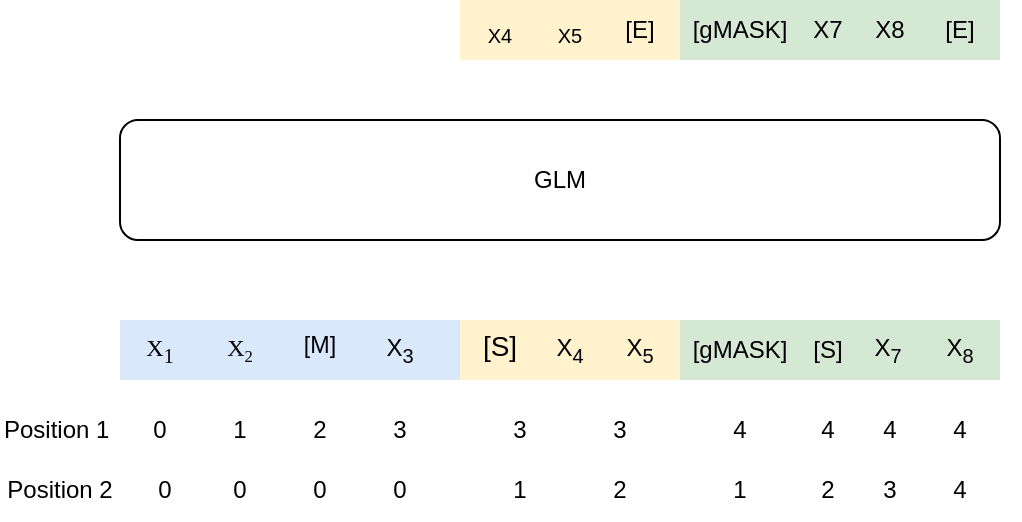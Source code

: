 <mxfile version="21.5.2" type="github">
  <diagram name="第 1 页" id="CgU7UgRMsTkbMQMuWX5E">
    <mxGraphModel dx="1562" dy="840" grid="1" gridSize="10" guides="1" tooltips="1" connect="1" arrows="1" fold="1" page="1" pageScale="1" pageWidth="827" pageHeight="550" math="0" shadow="0">
      <root>
        <mxCell id="0" />
        <mxCell id="1" parent="0" />
        <mxCell id="7GZUmNrW7w7j3KrRRJnY-17" value="" style="rounded=0;whiteSpace=wrap;html=1;fillColor=#d5e8d4;strokeColor=none;" vertex="1" parent="1">
          <mxGeometry x="340" y="200" width="160" height="30" as="geometry" />
        </mxCell>
        <mxCell id="7GZUmNrW7w7j3KrRRJnY-16" value="" style="rounded=0;whiteSpace=wrap;html=1;fillColor=#fff2cc;strokeColor=none;" vertex="1" parent="1">
          <mxGeometry x="230" y="200" width="110" height="30" as="geometry" />
        </mxCell>
        <mxCell id="7GZUmNrW7w7j3KrRRJnY-12" value="" style="rounded=0;whiteSpace=wrap;html=1;fillColor=#dae8fc;strokeColor=none;" vertex="1" parent="1">
          <mxGeometry x="60" y="200" width="170" height="30" as="geometry" />
        </mxCell>
        <mxCell id="7GZUmNrW7w7j3KrRRJnY-1" value="&lt;font face=&quot;Times New Roman&quot;&gt;X&lt;sub&gt;1&lt;/sub&gt;&lt;/font&gt;" style="text;html=1;strokeColor=none;fillColor=none;align=center;verticalAlign=middle;whiteSpace=wrap;rounded=0;" vertex="1" parent="1">
          <mxGeometry x="50" y="200" width="60" height="30" as="geometry" />
        </mxCell>
        <mxCell id="7GZUmNrW7w7j3KrRRJnY-2" value="&lt;font face=&quot;Times New Roman&quot;&gt;X&lt;span style=&quot;font-size: 10px;&quot;&gt;&lt;sub&gt;2&lt;/sub&gt;&lt;/span&gt;&lt;/font&gt;" style="text;html=1;strokeColor=none;fillColor=none;align=center;verticalAlign=middle;whiteSpace=wrap;rounded=0;" vertex="1" parent="1">
          <mxGeometry x="90" y="200" width="60" height="30" as="geometry" />
        </mxCell>
        <mxCell id="7GZUmNrW7w7j3KrRRJnY-3" value="&lt;font style=&quot;font-size: 14px;&quot;&gt;&lt;sup style=&quot;&quot;&gt;[M]&lt;/sup&gt;&lt;/font&gt;" style="text;html=1;strokeColor=none;fillColor=none;align=center;verticalAlign=middle;whiteSpace=wrap;rounded=0;" vertex="1" parent="1">
          <mxGeometry x="130" y="200" width="60" height="30" as="geometry" />
        </mxCell>
        <mxCell id="7GZUmNrW7w7j3KrRRJnY-4" value="X&lt;sub&gt;3&lt;/sub&gt;" style="text;html=1;strokeColor=none;fillColor=none;align=center;verticalAlign=middle;whiteSpace=wrap;rounded=0;" vertex="1" parent="1">
          <mxGeometry x="170" y="200" width="60" height="30" as="geometry" />
        </mxCell>
        <mxCell id="7GZUmNrW7w7j3KrRRJnY-5" value="X&lt;sub&gt;4&lt;/sub&gt;" style="text;html=1;strokeColor=none;fillColor=none;align=center;verticalAlign=middle;whiteSpace=wrap;rounded=0;rotation=0;" vertex="1" parent="1">
          <mxGeometry x="255" y="200" width="60" height="30" as="geometry" />
        </mxCell>
        <mxCell id="7GZUmNrW7w7j3KrRRJnY-6" value="X&lt;sub&gt;5&lt;/sub&gt;" style="text;html=1;strokeColor=none;fillColor=none;align=center;verticalAlign=middle;whiteSpace=wrap;rounded=0;" vertex="1" parent="1">
          <mxGeometry x="290" y="200" width="60" height="30" as="geometry" />
        </mxCell>
        <mxCell id="7GZUmNrW7w7j3KrRRJnY-7" value="[gMASK]" style="text;html=1;strokeColor=none;fillColor=none;align=center;verticalAlign=middle;whiteSpace=wrap;rounded=0;" vertex="1" parent="1">
          <mxGeometry x="340" y="200" width="60" height="30" as="geometry" />
        </mxCell>
        <mxCell id="7GZUmNrW7w7j3KrRRJnY-8" value="[S]" style="text;html=1;strokeColor=none;fillColor=none;align=center;verticalAlign=middle;whiteSpace=wrap;rounded=0;" vertex="1" parent="1">
          <mxGeometry x="384" y="200" width="60" height="30" as="geometry" />
        </mxCell>
        <mxCell id="7GZUmNrW7w7j3KrRRJnY-18" value="GLM" style="rounded=1;whiteSpace=wrap;html=1;" vertex="1" parent="1">
          <mxGeometry x="60" y="100" width="440" height="60" as="geometry" />
        </mxCell>
        <mxCell id="7GZUmNrW7w7j3KrRRJnY-19" value="Position 1&amp;nbsp;" style="text;html=1;strokeColor=none;fillColor=none;align=center;verticalAlign=middle;whiteSpace=wrap;rounded=0;" vertex="1" parent="1">
          <mxGeometry y="240" width="60" height="30" as="geometry" />
        </mxCell>
        <mxCell id="7GZUmNrW7w7j3KrRRJnY-20" value="0" style="text;html=1;strokeColor=none;fillColor=none;align=center;verticalAlign=middle;whiteSpace=wrap;rounded=0;" vertex="1" parent="1">
          <mxGeometry x="65" y="240" width="30" height="30" as="geometry" />
        </mxCell>
        <mxCell id="7GZUmNrW7w7j3KrRRJnY-21" value="1" style="text;html=1;strokeColor=none;fillColor=none;align=center;verticalAlign=middle;whiteSpace=wrap;rounded=0;" vertex="1" parent="1">
          <mxGeometry x="105" y="240" width="30" height="30" as="geometry" />
        </mxCell>
        <mxCell id="7GZUmNrW7w7j3KrRRJnY-22" value="2" style="text;html=1;strokeColor=none;fillColor=none;align=center;verticalAlign=middle;whiteSpace=wrap;rounded=0;" vertex="1" parent="1">
          <mxGeometry x="145" y="240" width="30" height="30" as="geometry" />
        </mxCell>
        <mxCell id="7GZUmNrW7w7j3KrRRJnY-23" value="3" style="text;html=1;strokeColor=none;fillColor=none;align=center;verticalAlign=middle;whiteSpace=wrap;rounded=0;" vertex="1" parent="1">
          <mxGeometry x="185" y="240" width="30" height="30" as="geometry" />
        </mxCell>
        <mxCell id="7GZUmNrW7w7j3KrRRJnY-24" value="3" style="text;html=1;strokeColor=none;fillColor=none;align=center;verticalAlign=middle;whiteSpace=wrap;rounded=0;" vertex="1" parent="1">
          <mxGeometry x="245" y="240" width="30" height="30" as="geometry" />
        </mxCell>
        <mxCell id="7GZUmNrW7w7j3KrRRJnY-25" value="3" style="text;html=1;strokeColor=none;fillColor=none;align=center;verticalAlign=middle;whiteSpace=wrap;rounded=0;" vertex="1" parent="1">
          <mxGeometry x="295" y="240" width="30" height="30" as="geometry" />
        </mxCell>
        <mxCell id="7GZUmNrW7w7j3KrRRJnY-26" value="4" style="text;html=1;strokeColor=none;fillColor=none;align=center;verticalAlign=middle;whiteSpace=wrap;rounded=0;" vertex="1" parent="1">
          <mxGeometry x="355" y="240" width="30" height="30" as="geometry" />
        </mxCell>
        <mxCell id="7GZUmNrW7w7j3KrRRJnY-27" value="4" style="text;html=1;strokeColor=none;fillColor=none;align=center;verticalAlign=middle;whiteSpace=wrap;rounded=0;" vertex="1" parent="1">
          <mxGeometry x="398.5" y="240" width="30" height="30" as="geometry" />
        </mxCell>
        <mxCell id="7GZUmNrW7w7j3KrRRJnY-30" value="4" style="text;html=1;strokeColor=none;fillColor=none;align=center;verticalAlign=middle;whiteSpace=wrap;rounded=0;" vertex="1" parent="1">
          <mxGeometry x="430" y="240" width="30" height="30" as="geometry" />
        </mxCell>
        <mxCell id="7GZUmNrW7w7j3KrRRJnY-31" value="Position 2" style="text;html=1;strokeColor=none;fillColor=none;align=center;verticalAlign=middle;whiteSpace=wrap;rounded=0;" vertex="1" parent="1">
          <mxGeometry y="270" width="60" height="30" as="geometry" />
        </mxCell>
        <mxCell id="7GZUmNrW7w7j3KrRRJnY-32" value="0" style="text;html=1;strokeColor=none;fillColor=none;align=center;verticalAlign=middle;whiteSpace=wrap;rounded=0;" vertex="1" parent="1">
          <mxGeometry x="70" y="270" width="25" height="30" as="geometry" />
        </mxCell>
        <mxCell id="7GZUmNrW7w7j3KrRRJnY-33" value="0" style="text;html=1;strokeColor=none;fillColor=none;align=center;verticalAlign=middle;whiteSpace=wrap;rounded=0;" vertex="1" parent="1">
          <mxGeometry x="105" y="270" width="30" height="30" as="geometry" />
        </mxCell>
        <mxCell id="7GZUmNrW7w7j3KrRRJnY-34" value="0" style="text;html=1;strokeColor=none;fillColor=none;align=center;verticalAlign=middle;whiteSpace=wrap;rounded=0;" vertex="1" parent="1">
          <mxGeometry x="145" y="270" width="30" height="30" as="geometry" />
        </mxCell>
        <mxCell id="7GZUmNrW7w7j3KrRRJnY-35" value="0" style="text;html=1;strokeColor=none;fillColor=none;align=center;verticalAlign=middle;whiteSpace=wrap;rounded=0;" vertex="1" parent="1">
          <mxGeometry x="185" y="270" width="30" height="30" as="geometry" />
        </mxCell>
        <mxCell id="7GZUmNrW7w7j3KrRRJnY-36" value="1" style="text;html=1;strokeColor=none;fillColor=none;align=center;verticalAlign=middle;whiteSpace=wrap;rounded=0;" vertex="1" parent="1">
          <mxGeometry x="245" y="270" width="30" height="30" as="geometry" />
        </mxCell>
        <mxCell id="7GZUmNrW7w7j3KrRRJnY-37" value="2" style="text;html=1;strokeColor=none;fillColor=none;align=center;verticalAlign=middle;whiteSpace=wrap;rounded=0;" vertex="1" parent="1">
          <mxGeometry x="295" y="270" width="30" height="30" as="geometry" />
        </mxCell>
        <mxCell id="7GZUmNrW7w7j3KrRRJnY-38" value="1" style="text;html=1;strokeColor=none;fillColor=none;align=center;verticalAlign=middle;whiteSpace=wrap;rounded=0;" vertex="1" parent="1">
          <mxGeometry x="355" y="270" width="30" height="30" as="geometry" />
        </mxCell>
        <mxCell id="7GZUmNrW7w7j3KrRRJnY-39" value="2" style="text;html=1;strokeColor=none;fillColor=none;align=center;verticalAlign=middle;whiteSpace=wrap;rounded=0;" vertex="1" parent="1">
          <mxGeometry x="398.5" y="270" width="30" height="30" as="geometry" />
        </mxCell>
        <mxCell id="7GZUmNrW7w7j3KrRRJnY-40" value="3" style="text;html=1;strokeColor=none;fillColor=none;align=center;verticalAlign=middle;whiteSpace=wrap;rounded=0;" vertex="1" parent="1">
          <mxGeometry x="430" y="270" width="30" height="30" as="geometry" />
        </mxCell>
        <mxCell id="7GZUmNrW7w7j3KrRRJnY-41" value="&lt;sup&gt;&lt;font style=&quot;font-size: 14px;&quot;&gt;[S]&lt;/font&gt;&lt;/sup&gt;" style="text;html=1;strokeColor=none;fillColor=none;align=center;verticalAlign=middle;whiteSpace=wrap;rounded=0;rotation=0;" vertex="1" parent="1">
          <mxGeometry x="220" y="200" width="60" height="30" as="geometry" />
        </mxCell>
        <mxCell id="7GZUmNrW7w7j3KrRRJnY-42" value="X&lt;sub&gt;7&lt;/sub&gt;" style="text;html=1;strokeColor=none;fillColor=none;align=center;verticalAlign=middle;whiteSpace=wrap;rounded=0;" vertex="1" parent="1">
          <mxGeometry x="414" y="200" width="60" height="30" as="geometry" />
        </mxCell>
        <mxCell id="7GZUmNrW7w7j3KrRRJnY-43" value="X&lt;sub&gt;8&lt;/sub&gt;" style="text;html=1;strokeColor=none;fillColor=none;align=center;verticalAlign=middle;whiteSpace=wrap;rounded=0;" vertex="1" parent="1">
          <mxGeometry x="450" y="200" width="60" height="30" as="geometry" />
        </mxCell>
        <mxCell id="7GZUmNrW7w7j3KrRRJnY-44" value="4" style="text;html=1;strokeColor=none;fillColor=none;align=center;verticalAlign=middle;whiteSpace=wrap;rounded=0;" vertex="1" parent="1">
          <mxGeometry x="465" y="245" width="30" height="20" as="geometry" />
        </mxCell>
        <mxCell id="7GZUmNrW7w7j3KrRRJnY-45" value="4" style="text;html=1;strokeColor=none;fillColor=none;align=center;verticalAlign=middle;whiteSpace=wrap;rounded=0;" vertex="1" parent="1">
          <mxGeometry x="465" y="270" width="30" height="30" as="geometry" />
        </mxCell>
        <mxCell id="7GZUmNrW7w7j3KrRRJnY-46" value="" style="rounded=0;whiteSpace=wrap;html=1;fillColor=#d5e8d4;strokeColor=none;" vertex="1" parent="1">
          <mxGeometry x="340" y="40" width="160" height="30" as="geometry" />
        </mxCell>
        <mxCell id="7GZUmNrW7w7j3KrRRJnY-47" value="" style="rounded=0;whiteSpace=wrap;html=1;fillColor=#fff2cc;strokeColor=none;" vertex="1" parent="1">
          <mxGeometry x="230" y="40" width="110" height="30" as="geometry" />
        </mxCell>
        <mxCell id="7GZUmNrW7w7j3KrRRJnY-48" value="&lt;sub&gt;X5&lt;/sub&gt;" style="text;html=1;strokeColor=none;fillColor=none;align=center;verticalAlign=middle;whiteSpace=wrap;rounded=0;rotation=0;" vertex="1" parent="1">
          <mxGeometry x="255" y="40" width="60" height="30" as="geometry" />
        </mxCell>
        <mxCell id="7GZUmNrW7w7j3KrRRJnY-49" value="[E]" style="text;html=1;strokeColor=none;fillColor=none;align=center;verticalAlign=middle;whiteSpace=wrap;rounded=0;" vertex="1" parent="1">
          <mxGeometry x="290" y="40" width="60" height="30" as="geometry" />
        </mxCell>
        <mxCell id="7GZUmNrW7w7j3KrRRJnY-50" value="[gMASK]" style="text;html=1;strokeColor=none;fillColor=none;align=center;verticalAlign=middle;whiteSpace=wrap;rounded=0;" vertex="1" parent="1">
          <mxGeometry x="340" y="40" width="60" height="30" as="geometry" />
        </mxCell>
        <mxCell id="7GZUmNrW7w7j3KrRRJnY-51" value="X7" style="text;html=1;strokeColor=none;fillColor=none;align=center;verticalAlign=middle;whiteSpace=wrap;rounded=0;" vertex="1" parent="1">
          <mxGeometry x="384" y="40" width="60" height="30" as="geometry" />
        </mxCell>
        <mxCell id="7GZUmNrW7w7j3KrRRJnY-52" value="&lt;font style=&quot;font-size: 12px;&quot;&gt;&lt;sub&gt;X4&lt;/sub&gt;&lt;/font&gt;" style="text;html=1;strokeColor=none;fillColor=none;align=center;verticalAlign=middle;whiteSpace=wrap;rounded=0;rotation=0;" vertex="1" parent="1">
          <mxGeometry x="220" y="40" width="60" height="30" as="geometry" />
        </mxCell>
        <mxCell id="7GZUmNrW7w7j3KrRRJnY-53" value="X8" style="text;html=1;strokeColor=none;fillColor=none;align=center;verticalAlign=middle;whiteSpace=wrap;rounded=0;" vertex="1" parent="1">
          <mxGeometry x="415" y="40" width="60" height="30" as="geometry" />
        </mxCell>
        <mxCell id="7GZUmNrW7w7j3KrRRJnY-54" value="[E]" style="text;html=1;strokeColor=none;fillColor=none;align=center;verticalAlign=middle;whiteSpace=wrap;rounded=0;" vertex="1" parent="1">
          <mxGeometry x="450" y="40" width="60" height="30" as="geometry" />
        </mxCell>
      </root>
    </mxGraphModel>
  </diagram>
</mxfile>
